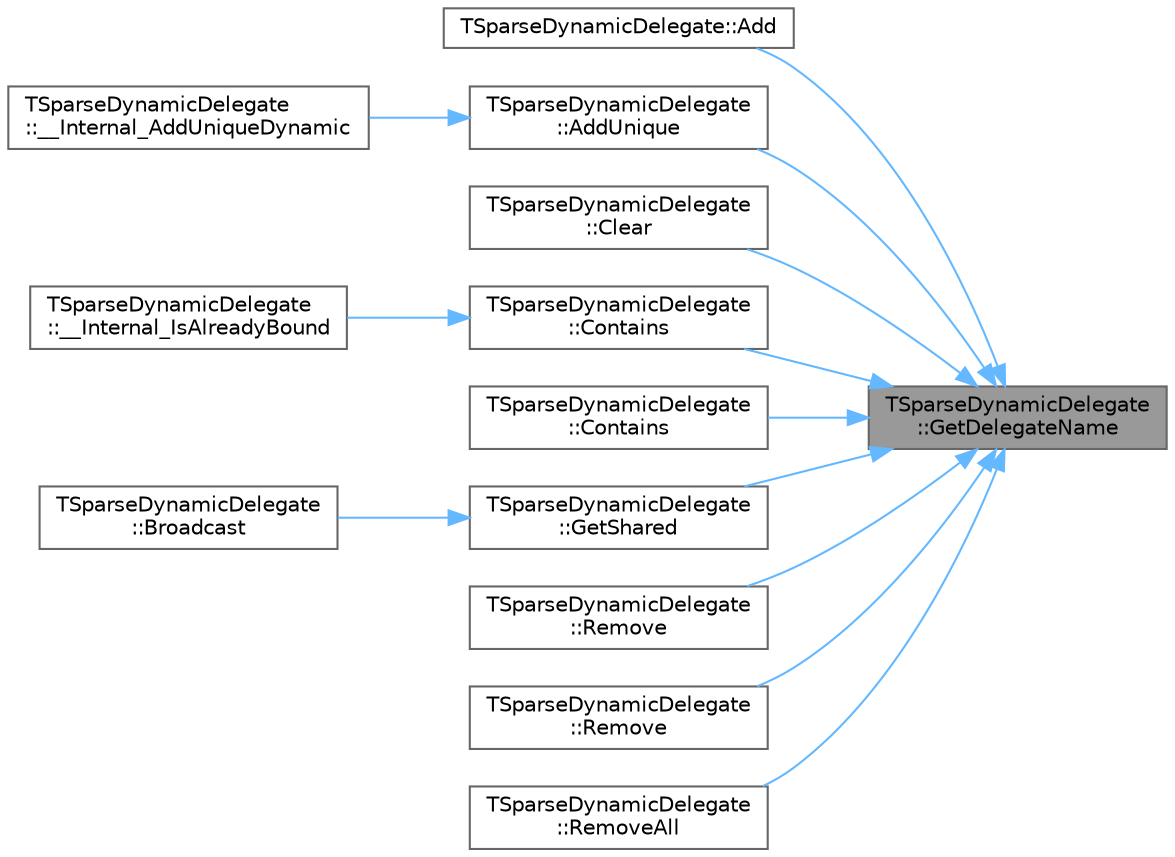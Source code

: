 digraph "TSparseDynamicDelegate::GetDelegateName"
{
 // INTERACTIVE_SVG=YES
 // LATEX_PDF_SIZE
  bgcolor="transparent";
  edge [fontname=Helvetica,fontsize=10,labelfontname=Helvetica,labelfontsize=10];
  node [fontname=Helvetica,fontsize=10,shape=box,height=0.2,width=0.4];
  rankdir="RL";
  Node1 [id="Node000001",label="TSparseDynamicDelegate\l::GetDelegateName",height=0.2,width=0.4,color="gray40", fillcolor="grey60", style="filled", fontcolor="black",tooltip=" "];
  Node1 -> Node2 [id="edge1_Node000001_Node000002",dir="back",color="steelblue1",style="solid",tooltip=" "];
  Node2 [id="Node000002",label="TSparseDynamicDelegate::Add",height=0.2,width=0.4,color="grey40", fillcolor="white", style="filled",URL="$db/d28/structTSparseDynamicDelegate.html#ac0c506bae27c333c9c593dabd8d1f47d",tooltip="Adds a function delegate to this multi-cast delegate's invocation list."];
  Node1 -> Node3 [id="edge2_Node000001_Node000003",dir="back",color="steelblue1",style="solid",tooltip=" "];
  Node3 [id="Node000003",label="TSparseDynamicDelegate\l::AddUnique",height=0.2,width=0.4,color="grey40", fillcolor="white", style="filled",URL="$db/d28/structTSparseDynamicDelegate.html#aaf0b71afee8e0b1843c7986d2391ba02",tooltip="Adds a function delegate to this multi-cast delegate's invocation list if a delegate with the same si..."];
  Node3 -> Node4 [id="edge3_Node000003_Node000004",dir="back",color="steelblue1",style="solid",tooltip=" "];
  Node4 [id="Node000004",label="TSparseDynamicDelegate\l::__Internal_AddUniqueDynamic",height=0.2,width=0.4,color="grey40", fillcolor="white", style="filled",URL="$db/d28/structTSparseDynamicDelegate.html#addf503a987543a62cd54c508f6bea07a",tooltip="Binds a UObject instance and a UObject method address to this multi-cast delegate,..."];
  Node1 -> Node5 [id="edge4_Node000001_Node000005",dir="back",color="steelblue1",style="solid",tooltip=" "];
  Node5 [id="Node000005",label="TSparseDynamicDelegate\l::Clear",height=0.2,width=0.4,color="grey40", fillcolor="white", style="filled",URL="$db/d28/structTSparseDynamicDelegate.html#a4279c3153fe730710b1217f227196feb",tooltip="Removes all functions from this delegate's invocation list."];
  Node1 -> Node6 [id="edge5_Node000001_Node000006",dir="back",color="steelblue1",style="solid",tooltip=" "];
  Node6 [id="Node000006",label="TSparseDynamicDelegate\l::Contains",height=0.2,width=0.4,color="grey40", fillcolor="white", style="filled",URL="$db/d28/structTSparseDynamicDelegate.html#a98a230db13200cbf8659eb7464052816",tooltip="Checks whether a function delegate is already a member of this multi-cast delegate's invocation list."];
  Node6 -> Node7 [id="edge6_Node000006_Node000007",dir="back",color="steelblue1",style="solid",tooltip=" "];
  Node7 [id="Node000007",label="TSparseDynamicDelegate\l::__Internal_IsAlreadyBound",height=0.2,width=0.4,color="grey40", fillcolor="white", style="filled",URL="$db/d28/structTSparseDynamicDelegate.html#a89c82f411d22989dc91ff150ef77c7da",tooltip="Tests if a UObject instance and a UObject method address pair are already bound to this multi-cast de..."];
  Node1 -> Node8 [id="edge7_Node000001_Node000008",dir="back",color="steelblue1",style="solid",tooltip=" "];
  Node8 [id="Node000008",label="TSparseDynamicDelegate\l::Contains",height=0.2,width=0.4,color="grey40", fillcolor="white", style="filled",URL="$db/d28/structTSparseDynamicDelegate.html#ad03e803b076452bc9007283866e9de07",tooltip="Checks whether a function delegate is already a member of this multi-cast delegate's invocation list."];
  Node1 -> Node9 [id="edge8_Node000001_Node000009",dir="back",color="steelblue1",style="solid",tooltip=" "];
  Node9 [id="Node000009",label="TSparseDynamicDelegate\l::GetShared",height=0.2,width=0.4,color="grey40", fillcolor="white", style="filled",URL="$db/d28/structTSparseDynamicDelegate.html#a05ac418f62f3ecc9d2fec5c91711a230",tooltip="Returns the multicast delegate if any delegates are bound to the sparse delegate."];
  Node9 -> Node10 [id="edge9_Node000009_Node000010",dir="back",color="steelblue1",style="solid",tooltip=" "];
  Node10 [id="Node000010",label="TSparseDynamicDelegate\l::Broadcast",height=0.2,width=0.4,color="grey40", fillcolor="white", style="filled",URL="$db/d28/structTSparseDynamicDelegate.html#aff735e10d1a242339372daf2da8cf755",tooltip="Broadcasts this delegate to all bound objects, except to those that may have expired."];
  Node1 -> Node11 [id="edge10_Node000001_Node000011",dir="back",color="steelblue1",style="solid",tooltip=" "];
  Node11 [id="Node000011",label="TSparseDynamicDelegate\l::Remove",height=0.2,width=0.4,color="grey40", fillcolor="white", style="filled",URL="$db/d28/structTSparseDynamicDelegate.html#a0f12c9e5a7d5029e79e510f23b32def9",tooltip="Removes a function from this multi-cast delegate's invocation list (performance is O(N))."];
  Node1 -> Node12 [id="edge11_Node000001_Node000012",dir="back",color="steelblue1",style="solid",tooltip=" "];
  Node12 [id="Node000012",label="TSparseDynamicDelegate\l::Remove",height=0.2,width=0.4,color="grey40", fillcolor="white", style="filled",URL="$db/d28/structTSparseDynamicDelegate.html#af22c2d7f219da8a13cefd5e7df9802c4",tooltip="Removes a function from this multi-cast delegate's invocation list (performance is O(N))."];
  Node1 -> Node13 [id="edge12_Node000001_Node000013",dir="back",color="steelblue1",style="solid",tooltip=" "];
  Node13 [id="Node000013",label="TSparseDynamicDelegate\l::RemoveAll",height=0.2,width=0.4,color="grey40", fillcolor="white", style="filled",URL="$db/d28/structTSparseDynamicDelegate.html#a555a63d162056acbb86c4b519726ef6c",tooltip="Removes all delegate bindings from this multicast delegate's invocation list that are bound to the sp..."];
}
